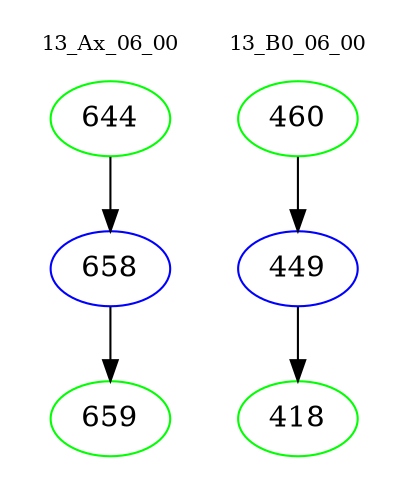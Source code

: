 digraph{
subgraph cluster_0 {
color = white
label = "13_Ax_06_00";
fontsize=10;
T0_644 [label="644", color="green"]
T0_644 -> T0_658 [color="black"]
T0_658 [label="658", color="blue"]
T0_658 -> T0_659 [color="black"]
T0_659 [label="659", color="green"]
}
subgraph cluster_1 {
color = white
label = "13_B0_06_00";
fontsize=10;
T1_460 [label="460", color="green"]
T1_460 -> T1_449 [color="black"]
T1_449 [label="449", color="blue"]
T1_449 -> T1_418 [color="black"]
T1_418 [label="418", color="green"]
}
}
